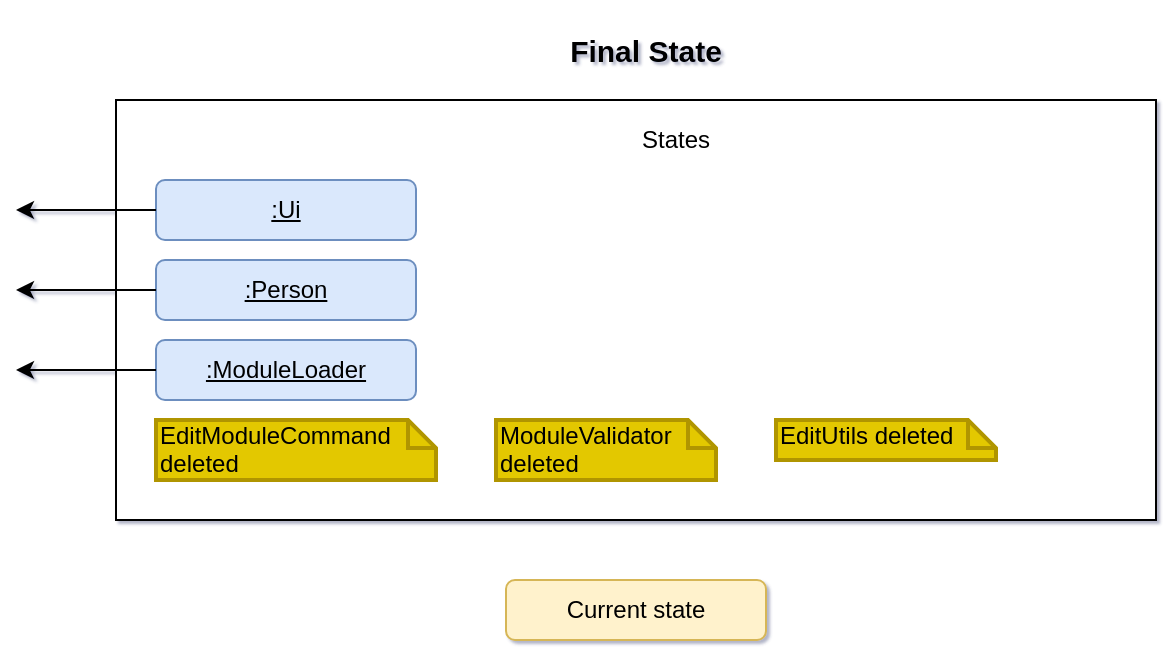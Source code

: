 <mxfile version="13.8.0" type="device"><diagram id="gXiVQ4IEcpzvR8S_R-Hw" name="Page-1"><mxGraphModel dx="1038" dy="580" grid="1" gridSize="10" guides="1" tooltips="1" connect="1" arrows="1" fold="1" page="1" pageScale="1" pageWidth="850" pageHeight="1100" math="0" shadow="1"><root><mxCell id="0"/><mxCell id="1" parent="0"/><mxCell id="KtPsg2eM_JkwxGFd092B-3" value="&lt;font style=&quot;font-size: 15px&quot;&gt;&lt;b&gt;Final State&lt;/b&gt;&lt;/font&gt;" style="text;html=1;strokeColor=none;fillColor=none;align=center;verticalAlign=middle;whiteSpace=wrap;rounded=0;" vertex="1" parent="1"><mxGeometry x="360" y="20" width="90" height="50" as="geometry"/></mxCell><mxCell id="KtPsg2eM_JkwxGFd092B-4" value="" style="rounded=0;whiteSpace=wrap;html=1;" vertex="1" parent="1"><mxGeometry x="140" y="70" width="520" height="210" as="geometry"/></mxCell><mxCell id="KtPsg2eM_JkwxGFd092B-5" value="States" style="text;html=1;strokeColor=none;fillColor=none;align=center;verticalAlign=middle;whiteSpace=wrap;rounded=0;" vertex="1" parent="1"><mxGeometry x="400" y="80" width="40" height="20" as="geometry"/></mxCell><mxCell id="KtPsg2eM_JkwxGFd092B-6" value=":Ui" style="rounded=1;whiteSpace=wrap;html=1;fillColor=#dae8fc;strokeColor=#6c8ebf;fontStyle=4" vertex="1" parent="1"><mxGeometry x="160" y="110" width="130" height="30" as="geometry"/></mxCell><mxCell id="KtPsg2eM_JkwxGFd092B-7" value=":Person" style="rounded=1;whiteSpace=wrap;html=1;fillColor=#dae8fc;strokeColor=#6c8ebf;fontStyle=4" vertex="1" parent="1"><mxGeometry x="160" y="150" width="130" height="30" as="geometry"/></mxCell><mxCell id="KtPsg2eM_JkwxGFd092B-8" value=":ModuleLoader" style="rounded=1;whiteSpace=wrap;html=1;fillColor=#dae8fc;strokeColor=#6c8ebf;fontStyle=4" vertex="1" parent="1"><mxGeometry x="160" y="190" width="130" height="30" as="geometry"/></mxCell><mxCell id="KtPsg2eM_JkwxGFd092B-12" value="" style="endArrow=classic;html=1;exitX=0;exitY=0.5;exitDx=0;exitDy=0;" edge="1" parent="1" source="KtPsg2eM_JkwxGFd092B-6"><mxGeometry width="50" height="50" relative="1" as="geometry"><mxPoint x="90" y="124.5" as="sourcePoint"/><mxPoint x="90" y="125" as="targetPoint"/></mxGeometry></mxCell><mxCell id="KtPsg2eM_JkwxGFd092B-14" value="" style="endArrow=classic;html=1;exitX=0;exitY=0.5;exitDx=0;exitDy=0;" edge="1" parent="1" source="KtPsg2eM_JkwxGFd092B-7"><mxGeometry width="50" height="50" relative="1" as="geometry"><mxPoint x="90" y="164.5" as="sourcePoint"/><mxPoint x="90" y="165" as="targetPoint"/></mxGeometry></mxCell><mxCell id="KtPsg2eM_JkwxGFd092B-15" value="" style="endArrow=classic;html=1;exitX=0;exitY=0.5;exitDx=0;exitDy=0;" edge="1" parent="1" source="KtPsg2eM_JkwxGFd092B-8"><mxGeometry width="50" height="50" relative="1" as="geometry"><mxPoint x="90" y="204.5" as="sourcePoint"/><mxPoint x="90" y="205" as="targetPoint"/></mxGeometry></mxCell><mxCell id="KtPsg2eM_JkwxGFd092B-16" value="Current state" style="rounded=1;whiteSpace=wrap;html=1;fillColor=#fff2cc;strokeColor=#d6b656;fontStyle=0" vertex="1" parent="1"><mxGeometry x="335" y="310" width="130" height="30" as="geometry"/></mxCell><mxCell id="KtPsg2eM_JkwxGFd092B-19" value="EditModuleCommand deleted" style="shape=note;whiteSpace=wrap;html=1;size=14;verticalAlign=top;align=left;spacingTop=-6;fillColor=#e3c800;strokeColor=#B09500;labelBorderColor=none;strokeWidth=2;" vertex="1" parent="1"><mxGeometry x="160" y="230" width="140" height="30" as="geometry"/></mxCell><mxCell id="KtPsg2eM_JkwxGFd092B-20" value="ModuleValidator&lt;br&gt;deleted" style="shape=note;whiteSpace=wrap;html=1;size=14;verticalAlign=top;align=left;spacingTop=-6;fillColor=#e3c800;strokeColor=#B09500;labelBorderColor=none;strokeWidth=2;" vertex="1" parent="1"><mxGeometry x="330" y="230" width="110" height="30" as="geometry"/></mxCell><mxCell id="KtPsg2eM_JkwxGFd092B-21" value="EditUtils deleted" style="shape=note;whiteSpace=wrap;html=1;size=14;verticalAlign=top;align=left;spacingTop=-6;fillColor=#e3c800;strokeColor=#B09500;labelBorderColor=none;strokeWidth=2;" vertex="1" parent="1"><mxGeometry x="470" y="230" width="110" height="20" as="geometry"/></mxCell></root></mxGraphModel></diagram></mxfile>